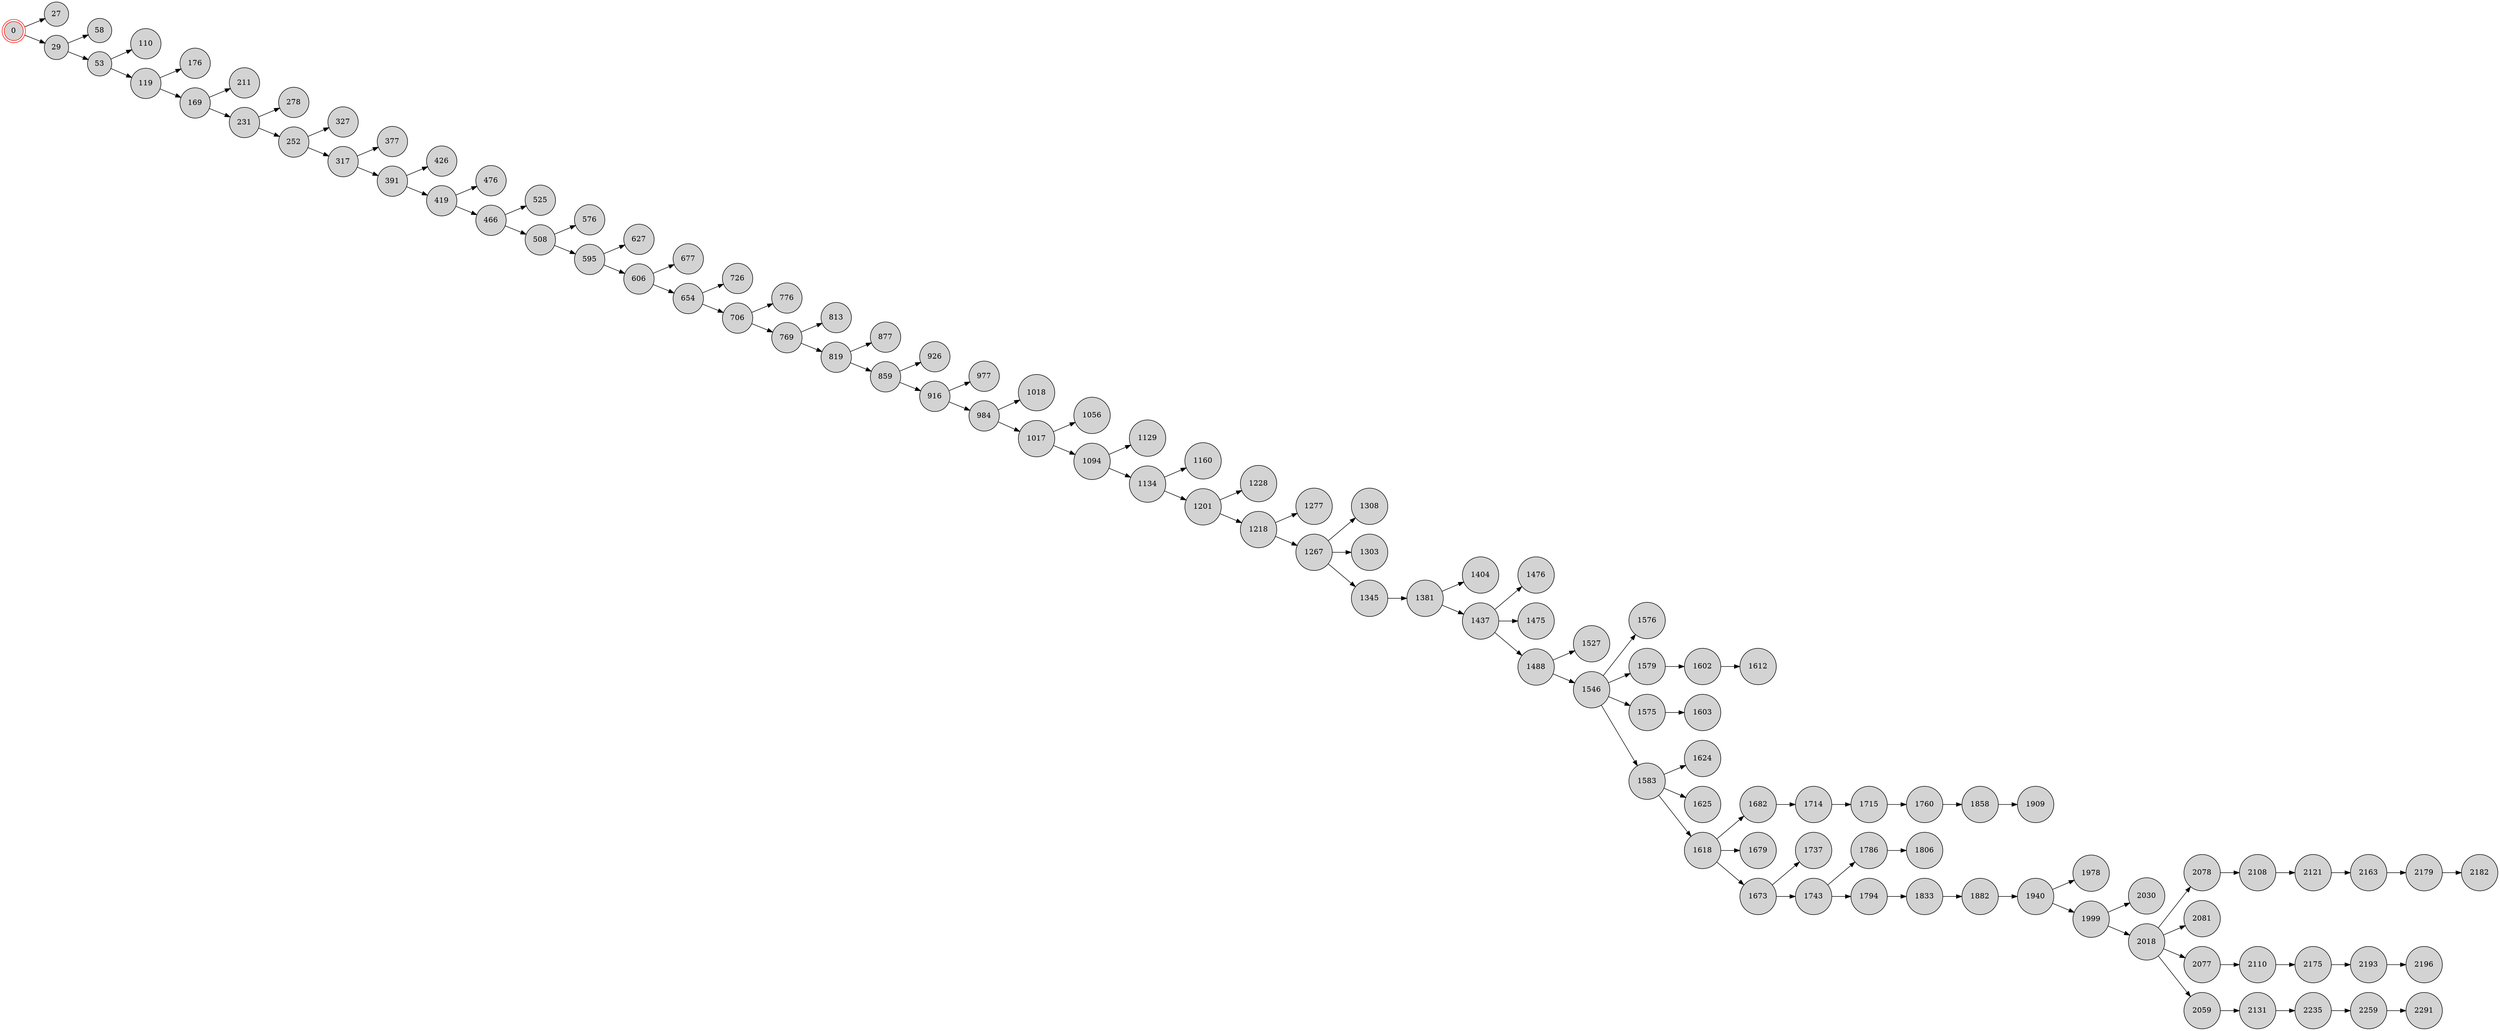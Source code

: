 digraph BlockchainTree {
    rankdir=LR;
    node [shape=circle, style=filled, fillcolor=lightgray];

    0 [shape=doublecircle, color=red];
    0 -> 27;
    0 -> 29;
    29 -> 58;
    29 -> 53;
    53 -> 110;
    53 -> 119;
    119 -> 176;
    119 -> 169;
    169 -> 211;
    169 -> 231;
    231 -> 278;
    231 -> 252;
    252 -> 327;
    252 -> 317;
    317 -> 377;
    317 -> 391;
    391 -> 426;
    391 -> 419;
    419 -> 476;
    419 -> 466;
    466 -> 525;
    466 -> 508;
    508 -> 576;
    508 -> 595;
    595 -> 627;
    595 -> 606;
    606 -> 677;
    606 -> 654;
    654 -> 726;
    654 -> 706;
    706 -> 776;
    706 -> 769;
    769 -> 813;
    769 -> 819;
    819 -> 877;
    819 -> 859;
    859 -> 926;
    859 -> 916;
    916 -> 977;
    916 -> 984;
    984 -> 1018;
    984 -> 1017;
    1017 -> 1056;
    1017 -> 1094;
    1094 -> 1129;
    1094 -> 1134;
    1134 -> 1160;
    1134 -> 1201;
    1201 -> 1228;
    1201 -> 1218;
    1218 -> 1277;
    1218 -> 1267;
    1267 -> 1308;
    1267 -> 1303;
    1267 -> 1345;
    1345 -> 1381;
    1381 -> 1404;
    1381 -> 1437;
    1437 -> 1476;
    1437 -> 1475;
    1437 -> 1488;
    1488 -> 1527;
    1488 -> 1546;
    1546 -> 1576;
    1546 -> 1579;
    1546 -> 1575;
    1579 -> 1602;
    1546 -> 1583;
    1583 -> 1624;
    1575 -> 1603;
    1583 -> 1625;
    1583 -> 1618;
    1618 -> 1682;
    1602 -> 1612;
    1618 -> 1679;
    1682 -> 1714;
    1714 -> 1715;
    1618 -> 1673;
    1715 -> 1760;
    1673 -> 1737;
    1673 -> 1743;
    1743 -> 1786;
    1743 -> 1794;
    1786 -> 1806;
    1760 -> 1858;
    1794 -> 1833;
    1858 -> 1909;
    1833 -> 1882;
    1882 -> 1940;
    1940 -> 1978;
    1940 -> 1999;
    1999 -> 2030;
    1999 -> 2018;
    2018 -> 2078;
    2018 -> 2081;
    2078 -> 2108;
    2018 -> 2077;
    2108 -> 2121;
    2018 -> 2059;
    2121 -> 2163;
    2077 -> 2110;
    2163 -> 2179;
    2179 -> 2182;
    2110 -> 2175;
    2175 -> 2193;
    2193 -> 2196;
    2059 -> 2131;
    2131 -> 2235;
    2235 -> 2259;
    2259 -> 2291;
}
